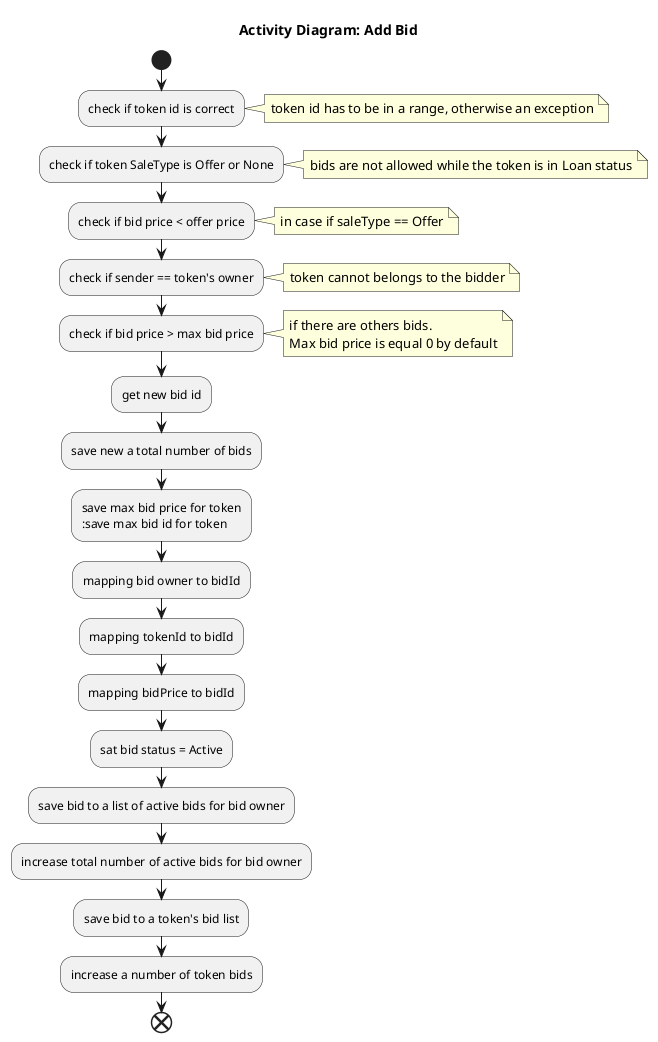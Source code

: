 @startuml
title Activity Diagram: Add Bid
start

:check if token id is correct;
note right: token id has to be in a range, otherwise an exception
:check if token SaleType is Offer or None;
note right: bids are not allowed while the token is in Loan status
:check if bid price < offer price;
note right: in case if saleType == Offer
:check if sender == token's owner;
note right: token cannot belongs to the bidder
:check if bid price > max bid price;
note right: if there are others bids.\nMax bid price is equal 0 by default

:get new bid id;
:save new a total number of bids;

:save max bid price for token 
:save max bid id for token;

:mapping bid owner to bidId;
:mapping tokenId to bidId;
:mapping bidPrice to bidId;
:sat bid status = Active;

:save bid to a list of active bids for bid owner;
:increase total number of active bids for bid owner;

:save bid to a token's bid list;
:increase a number of token bids;

end
@enduml